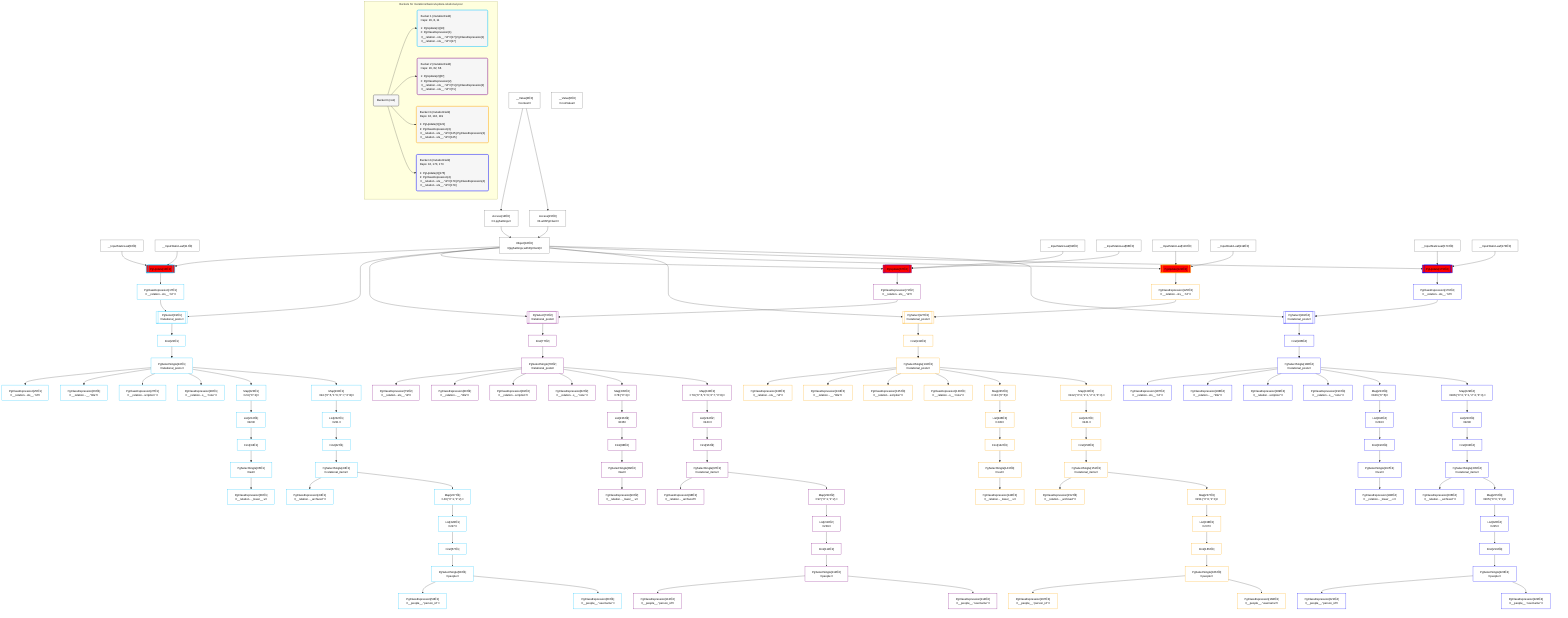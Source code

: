 %%{init: {'themeVariables': { 'fontSize': '12px'}}}%%
graph TD
    classDef path fill:#eee,stroke:#000,color:#000
    classDef plan fill:#fff,stroke-width:1px,color:#000
    classDef itemplan fill:#fff,stroke-width:2px,color:#000
    classDef sideeffectplan fill:#f00,stroke-width:2px,color:#000
    classDef bucket fill:#f6f6f6,color:#000,stroke-width:2px,text-align:left


    %% define steps
    __Value3["__Value[3∈0]<br />ᐸcontextᐳ"]:::plan
    __Value5["__Value[5∈0]<br />ᐸrootValueᐳ"]:::plan
    __InputStaticLeaf8["__InputStaticLeaf[8∈0]"]:::plan
    __InputStaticLeaf11["__InputStaticLeaf[11∈0]"]:::plan
    Access14["Access[14∈0]<br />ᐸ3.pgSettingsᐳ"]:::plan
    Access15["Access[15∈0]<br />ᐸ3.withPgClientᐳ"]:::plan
    Object16["Object[16∈0]<br />ᐸ{pgSettings,withPgClient}ᐳ"]:::plan
    PgUpdate13[["PgUpdate[13∈1]"]]:::sideeffectplan
    PgClassExpression17["PgClassExpression[17∈1]<br />ᐸ__relation...sts__.”id”ᐳ"]:::plan
    PgSelect19[["PgSelect[19∈1]<br />ᐸrelational_postsᐳ"]]:::plan
    First23["First[23∈1]"]:::plan
    PgSelectSingle24["PgSelectSingle[24∈1]<br />ᐸrelational_postsᐳ"]:::plan
    PgClassExpression25["PgClassExpression[25∈1]<br />ᐸ__relation...sts__.”id”ᐳ"]:::plan
    PgClassExpression26["PgClassExpression[26∈1]<br />ᐸ__relation...__.”title”ᐳ"]:::plan
    PgClassExpression27["PgClassExpression[27∈1]<br />ᐸ__relation...scription”ᐳ"]:::plan
    PgClassExpression28["PgClassExpression[28∈1]<br />ᐸ__relation...s__.”note”ᐳ"]:::plan
    Map223["Map[223∈1]<br />ᐸ24:{”0”:3}ᐳ"]:::plan
    List224["List[224∈1]<br />ᐸ223ᐳ"]:::plan
    First34["First[34∈1]"]:::plan
    PgSelectSingle35["PgSelectSingle[35∈1]<br />ᐸtextᐳ"]:::plan
    PgClassExpression36["PgClassExpression[36∈1]<br />ᐸ__relation..._lower__.vᐳ"]:::plan
    Map231["Map[231∈1]<br />ᐸ24:{”0”:5,”1”:6,”2”:7,”3”:8}ᐳ"]:::plan
    List232["List[232∈1]<br />ᐸ231ᐳ"]:::plan
    First42["First[42∈1]"]:::plan
    PgSelectSingle43["PgSelectSingle[43∈1]<br />ᐸrelational_itemsᐳ"]:::plan
    PgClassExpression44["PgClassExpression[44∈1]<br />ᐸ__relation..._archived”ᐳ"]:::plan
    Map227["Map[227∈1]<br />ᐸ43:{”0”:1,”1”:2}ᐳ"]:::plan
    List228["List[228∈1]<br />ᐸ227ᐳ"]:::plan
    First57["First[57∈1]"]:::plan
    PgSelectSingle58["PgSelectSingle[58∈1]<br />ᐸpeopleᐳ"]:::plan
    PgClassExpression59["PgClassExpression[59∈1]<br />ᐸ__people__.”person_id”ᐳ"]:::plan
    PgClassExpression60["PgClassExpression[60∈1]<br />ᐸ__people__.”username”ᐳ"]:::plan
    __InputStaticLeaf62["__InputStaticLeaf[62∈0]"]:::plan
    __InputStaticLeaf66["__InputStaticLeaf[66∈0]"]:::plan
    PgUpdate67[["PgUpdate[67∈2]"]]:::sideeffectplan
    PgClassExpression71["PgClassExpression[71∈2]<br />ᐸ__relation...sts__.”id”ᐳ"]:::plan
    PgSelect73[["PgSelect[73∈2]<br />ᐸrelational_postsᐳ"]]:::plan
    First77["First[77∈2]"]:::plan
    PgSelectSingle78["PgSelectSingle[78∈2]<br />ᐸrelational_postsᐳ"]:::plan
    PgClassExpression79["PgClassExpression[79∈2]<br />ᐸ__relation...sts__.”id”ᐳ"]:::plan
    PgClassExpression80["PgClassExpression[80∈2]<br />ᐸ__relation...__.”title”ᐳ"]:::plan
    PgClassExpression81["PgClassExpression[81∈2]<br />ᐸ__relation...scription”ᐳ"]:::plan
    PgClassExpression82["PgClassExpression[82∈2]<br />ᐸ__relation...s__.”note”ᐳ"]:::plan
    Map235["Map[235∈2]<br />ᐸ78:{”0”:3}ᐳ"]:::plan
    List236["List[236∈2]<br />ᐸ235ᐳ"]:::plan
    First88["First[88∈2]"]:::plan
    PgSelectSingle89["PgSelectSingle[89∈2]<br />ᐸtextᐳ"]:::plan
    PgClassExpression90["PgClassExpression[90∈2]<br />ᐸ__relation..._lower__.vᐳ"]:::plan
    Map243["Map[243∈2]<br />ᐸ78:{”0”:5,”1”:6,”2”:7,”3”:8}ᐳ"]:::plan
    List244["List[244∈2]<br />ᐸ243ᐳ"]:::plan
    First96["First[96∈2]"]:::plan
    PgSelectSingle97["PgSelectSingle[97∈2]<br />ᐸrelational_itemsᐳ"]:::plan
    PgClassExpression98["PgClassExpression[98∈2]<br />ᐸ__relation..._archived”ᐳ"]:::plan
    Map239["Map[239∈2]<br />ᐸ97:{”0”:1,”1”:2}ᐳ"]:::plan
    List240["List[240∈2]<br />ᐸ239ᐳ"]:::plan
    First111["First[111∈2]"]:::plan
    PgSelectSingle112["PgSelectSingle[112∈2]<br />ᐸpeopleᐳ"]:::plan
    PgClassExpression113["PgClassExpression[113∈2]<br />ᐸ__people__.”person_id”ᐳ"]:::plan
    PgClassExpression114["PgClassExpression[114∈2]<br />ᐸ__people__.”username”ᐳ"]:::plan
    __InputStaticLeaf116["__InputStaticLeaf[116∈0]"]:::plan
    __InputStaticLeaf119["__InputStaticLeaf[119∈0]"]:::plan
    PgUpdate121[["PgUpdate[121∈3]"]]:::sideeffectplan
    PgClassExpression125["PgClassExpression[125∈3]<br />ᐸ__relation...sts__.”id”ᐳ"]:::plan
    PgSelect127[["PgSelect[127∈3]<br />ᐸrelational_postsᐳ"]]:::plan
    First131["First[131∈3]"]:::plan
    PgSelectSingle132["PgSelectSingle[132∈3]<br />ᐸrelational_postsᐳ"]:::plan
    PgClassExpression133["PgClassExpression[133∈3]<br />ᐸ__relation...sts__.”id”ᐳ"]:::plan
    PgClassExpression134["PgClassExpression[134∈3]<br />ᐸ__relation...__.”title”ᐳ"]:::plan
    PgClassExpression135["PgClassExpression[135∈3]<br />ᐸ__relation...scription”ᐳ"]:::plan
    PgClassExpression136["PgClassExpression[136∈3]<br />ᐸ__relation...s__.”note”ᐳ"]:::plan
    Map245["Map[245∈3]<br />ᐸ132:{”0”:5}ᐳ"]:::plan
    List246["List[246∈3]<br />ᐸ245ᐳ"]:::plan
    First142["First[142∈3]"]:::plan
    PgSelectSingle143["PgSelectSingle[143∈3]<br />ᐸtextᐳ"]:::plan
    PgClassExpression144["PgClassExpression[144∈3]<br />ᐸ__relation..._lower__.vᐳ"]:::plan
    Map241["Map[241∈3]<br />ᐸ132:{”0”:0,”1”:1,”2”:2,”3”:3}ᐳ"]:::plan
    List242["List[242∈3]<br />ᐸ241ᐳ"]:::plan
    First150["First[150∈3]"]:::plan
    PgSelectSingle151["PgSelectSingle[151∈3]<br />ᐸrelational_itemsᐳ"]:::plan
    PgClassExpression152["PgClassExpression[152∈3]<br />ᐸ__relation..._archived”ᐳ"]:::plan
    Map237["Map[237∈3]<br />ᐸ151:{”0”:0,”1”:1}ᐳ"]:::plan
    List238["List[238∈3]<br />ᐸ237ᐳ"]:::plan
    First165["First[165∈3]"]:::plan
    PgSelectSingle166["PgSelectSingle[166∈3]<br />ᐸpeopleᐳ"]:::plan
    PgClassExpression167["PgClassExpression[167∈3]<br />ᐸ__people__.”person_id”ᐳ"]:::plan
    PgClassExpression168["PgClassExpression[168∈3]<br />ᐸ__people__.”username”ᐳ"]:::plan
    __InputStaticLeaf170["__InputStaticLeaf[170∈0]"]:::plan
    __InputStaticLeaf173["__InputStaticLeaf[173∈0]"]:::plan
    PgUpdate175[["PgUpdate[175∈4]"]]:::sideeffectplan
    PgClassExpression179["PgClassExpression[179∈4]<br />ᐸ__relation...sts__.”id”ᐳ"]:::plan
    PgSelect181[["PgSelect[181∈4]<br />ᐸrelational_postsᐳ"]]:::plan
    First185["First[185∈4]"]:::plan
    PgSelectSingle186["PgSelectSingle[186∈4]<br />ᐸrelational_postsᐳ"]:::plan
    PgClassExpression187["PgClassExpression[187∈4]<br />ᐸ__relation...sts__.”id”ᐳ"]:::plan
    PgClassExpression188["PgClassExpression[188∈4]<br />ᐸ__relation...__.”title”ᐳ"]:::plan
    PgClassExpression189["PgClassExpression[189∈4]<br />ᐸ__relation...scription”ᐳ"]:::plan
    PgClassExpression190["PgClassExpression[190∈4]<br />ᐸ__relation...s__.”note”ᐳ"]:::plan
    Map233["Map[233∈4]<br />ᐸ186:{”0”:5}ᐳ"]:::plan
    List234["List[234∈4]<br />ᐸ233ᐳ"]:::plan
    First196["First[196∈4]"]:::plan
    PgSelectSingle197["PgSelectSingle[197∈4]<br />ᐸtextᐳ"]:::plan
    PgClassExpression198["PgClassExpression[198∈4]<br />ᐸ__relation..._lower__.vᐳ"]:::plan
    Map229["Map[229∈4]<br />ᐸ186:{”0”:0,”1”:1,”2”:2,”3”:3}ᐳ"]:::plan
    List230["List[230∈4]<br />ᐸ229ᐳ"]:::plan
    First204["First[204∈4]"]:::plan
    PgSelectSingle205["PgSelectSingle[205∈4]<br />ᐸrelational_itemsᐳ"]:::plan
    PgClassExpression206["PgClassExpression[206∈4]<br />ᐸ__relation..._archived”ᐳ"]:::plan
    Map225["Map[225∈4]<br />ᐸ205:{”0”:0,”1”:1}ᐳ"]:::plan
    List226["List[226∈4]<br />ᐸ225ᐳ"]:::plan
    First219["First[219∈4]"]:::plan
    PgSelectSingle220["PgSelectSingle[220∈4]<br />ᐸpeopleᐳ"]:::plan
    PgClassExpression221["PgClassExpression[221∈4]<br />ᐸ__people__.”person_id”ᐳ"]:::plan
    PgClassExpression222["PgClassExpression[222∈4]<br />ᐸ__people__.”username”ᐳ"]:::plan

    %% plan dependencies
    __Value3 --> Access14
    __Value3 --> Access15
    Access14 & Access15 --> Object16
    Object16 & __InputStaticLeaf8 & __InputStaticLeaf11 --> PgUpdate13
    PgUpdate13 --> PgClassExpression17
    Object16 & PgClassExpression17 --> PgSelect19
    PgSelect19 --> First23
    First23 --> PgSelectSingle24
    PgSelectSingle24 --> PgClassExpression25
    PgSelectSingle24 --> PgClassExpression26
    PgSelectSingle24 --> PgClassExpression27
    PgSelectSingle24 --> PgClassExpression28
    PgSelectSingle24 --> Map223
    Map223 --> List224
    List224 --> First34
    First34 --> PgSelectSingle35
    PgSelectSingle35 --> PgClassExpression36
    PgSelectSingle24 --> Map231
    Map231 --> List232
    List232 --> First42
    First42 --> PgSelectSingle43
    PgSelectSingle43 --> PgClassExpression44
    PgSelectSingle43 --> Map227
    Map227 --> List228
    List228 --> First57
    First57 --> PgSelectSingle58
    PgSelectSingle58 --> PgClassExpression59
    PgSelectSingle58 --> PgClassExpression60
    Object16 & __InputStaticLeaf62 & __InputStaticLeaf66 --> PgUpdate67
    PgUpdate67 --> PgClassExpression71
    Object16 & PgClassExpression71 --> PgSelect73
    PgSelect73 --> First77
    First77 --> PgSelectSingle78
    PgSelectSingle78 --> PgClassExpression79
    PgSelectSingle78 --> PgClassExpression80
    PgSelectSingle78 --> PgClassExpression81
    PgSelectSingle78 --> PgClassExpression82
    PgSelectSingle78 --> Map235
    Map235 --> List236
    List236 --> First88
    First88 --> PgSelectSingle89
    PgSelectSingle89 --> PgClassExpression90
    PgSelectSingle78 --> Map243
    Map243 --> List244
    List244 --> First96
    First96 --> PgSelectSingle97
    PgSelectSingle97 --> PgClassExpression98
    PgSelectSingle97 --> Map239
    Map239 --> List240
    List240 --> First111
    First111 --> PgSelectSingle112
    PgSelectSingle112 --> PgClassExpression113
    PgSelectSingle112 --> PgClassExpression114
    Object16 & __InputStaticLeaf116 & __InputStaticLeaf119 --> PgUpdate121
    PgUpdate121 --> PgClassExpression125
    Object16 & PgClassExpression125 --> PgSelect127
    PgSelect127 --> First131
    First131 --> PgSelectSingle132
    PgSelectSingle132 --> PgClassExpression133
    PgSelectSingle132 --> PgClassExpression134
    PgSelectSingle132 --> PgClassExpression135
    PgSelectSingle132 --> PgClassExpression136
    PgSelectSingle132 --> Map245
    Map245 --> List246
    List246 --> First142
    First142 --> PgSelectSingle143
    PgSelectSingle143 --> PgClassExpression144
    PgSelectSingle132 --> Map241
    Map241 --> List242
    List242 --> First150
    First150 --> PgSelectSingle151
    PgSelectSingle151 --> PgClassExpression152
    PgSelectSingle151 --> Map237
    Map237 --> List238
    List238 --> First165
    First165 --> PgSelectSingle166
    PgSelectSingle166 --> PgClassExpression167
    PgSelectSingle166 --> PgClassExpression168
    Object16 & __InputStaticLeaf170 & __InputStaticLeaf173 --> PgUpdate175
    PgUpdate175 --> PgClassExpression179
    Object16 & PgClassExpression179 --> PgSelect181
    PgSelect181 --> First185
    First185 --> PgSelectSingle186
    PgSelectSingle186 --> PgClassExpression187
    PgSelectSingle186 --> PgClassExpression188
    PgSelectSingle186 --> PgClassExpression189
    PgSelectSingle186 --> PgClassExpression190
    PgSelectSingle186 --> Map233
    Map233 --> List234
    List234 --> First196
    First196 --> PgSelectSingle197
    PgSelectSingle197 --> PgClassExpression198
    PgSelectSingle186 --> Map229
    Map229 --> List230
    List230 --> First204
    First204 --> PgSelectSingle205
    PgSelectSingle205 --> PgClassExpression206
    PgSelectSingle205 --> Map225
    Map225 --> List226
    List226 --> First219
    First219 --> PgSelectSingle220
    PgSelectSingle220 --> PgClassExpression221
    PgSelectSingle220 --> PgClassExpression222

    subgraph "Buckets for mutations/basics/update-relational-post"
    Bucket0("Bucket 0 (root)"):::bucket
    classDef bucket0 stroke:#696969
    class Bucket0,__Value3,__Value5,__InputStaticLeaf8,__InputStaticLeaf11,Access14,Access15,Object16,__InputStaticLeaf62,__InputStaticLeaf66,__InputStaticLeaf116,__InputStaticLeaf119,__InputStaticLeaf170,__InputStaticLeaf173 bucket0
    Bucket1("Bucket 1 (mutationField)<br />Deps: 16, 8, 11<br /><br />1: PgUpdate{1}[13]<br />2: PgClassExpression{1}ᐸ__relation...sts__.”id”ᐳ[17],PgClassExpression{1}ᐸ__relation...sts__.”id”ᐳ[17]"):::bucket
    classDef bucket1 stroke:#00bfff
    class Bucket1,PgUpdate13,PgClassExpression17,PgSelect19,First23,PgSelectSingle24,PgClassExpression25,PgClassExpression26,PgClassExpression27,PgClassExpression28,First34,PgSelectSingle35,PgClassExpression36,First42,PgSelectSingle43,PgClassExpression44,First57,PgSelectSingle58,PgClassExpression59,PgClassExpression60,Map223,List224,Map227,List228,Map231,List232 bucket1
    Bucket2("Bucket 2 (mutationField)<br />Deps: 16, 62, 66<br /><br />1: PgUpdate{2}[67]<br />2: PgClassExpression{2}ᐸ__relation...sts__.”id”ᐳ[71],PgClassExpression{2}ᐸ__relation...sts__.”id”ᐳ[71]"):::bucket
    classDef bucket2 stroke:#7f007f
    class Bucket2,PgUpdate67,PgClassExpression71,PgSelect73,First77,PgSelectSingle78,PgClassExpression79,PgClassExpression80,PgClassExpression81,PgClassExpression82,First88,PgSelectSingle89,PgClassExpression90,First96,PgSelectSingle97,PgClassExpression98,First111,PgSelectSingle112,PgClassExpression113,PgClassExpression114,Map235,List236,Map239,List240,Map243,List244 bucket2
    Bucket3("Bucket 3 (mutationField)<br />Deps: 16, 116, 119<br /><br />1: PgUpdate{3}[121]<br />2: PgClassExpression{3}ᐸ__relation...sts__.”id”ᐳ[125],PgClassExpression{3}ᐸ__relation...sts__.”id”ᐳ[125]"):::bucket
    classDef bucket3 stroke:#ffa500
    class Bucket3,PgUpdate121,PgClassExpression125,PgSelect127,First131,PgSelectSingle132,PgClassExpression133,PgClassExpression134,PgClassExpression135,PgClassExpression136,First142,PgSelectSingle143,PgClassExpression144,First150,PgSelectSingle151,PgClassExpression152,First165,PgSelectSingle166,PgClassExpression167,PgClassExpression168,Map237,List238,Map241,List242,Map245,List246 bucket3
    Bucket4("Bucket 4 (mutationField)<br />Deps: 16, 170, 173<br /><br />1: PgUpdate{4}[175]<br />2: PgClassExpression{4}ᐸ__relation...sts__.”id”ᐳ[179],PgClassExpression{4}ᐸ__relation...sts__.”id”ᐳ[179]"):::bucket
    classDef bucket4 stroke:#0000ff
    class Bucket4,PgUpdate175,PgClassExpression179,PgSelect181,First185,PgSelectSingle186,PgClassExpression187,PgClassExpression188,PgClassExpression189,PgClassExpression190,First196,PgSelectSingle197,PgClassExpression198,First204,PgSelectSingle205,PgClassExpression206,First219,PgSelectSingle220,PgClassExpression221,PgClassExpression222,Map225,List226,Map229,List230,Map233,List234 bucket4
    Bucket0 --> Bucket1 & Bucket2 & Bucket3 & Bucket4
    end